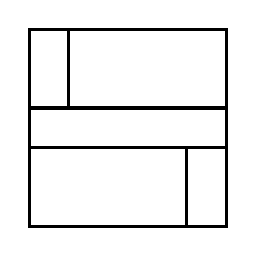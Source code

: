 \begin{tikzpicture}[very thick, scale=.5]
    \draw (0,3) rectangle (1,5);
    \draw (1,3) rectangle (5,5);
    \draw (0,2) rectangle (5,3);
    \draw (0,0) rectangle (4,2);
    \draw (4,0) rectangle (5,2);
\end{tikzpicture}
